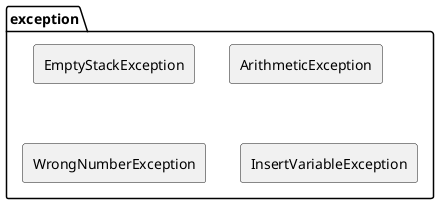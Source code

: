 @startuml
package exception{
agent EmptyStackException
agent ArithmeticException
agent WrongNumberException
agent InsertVariableException
}
@enduml